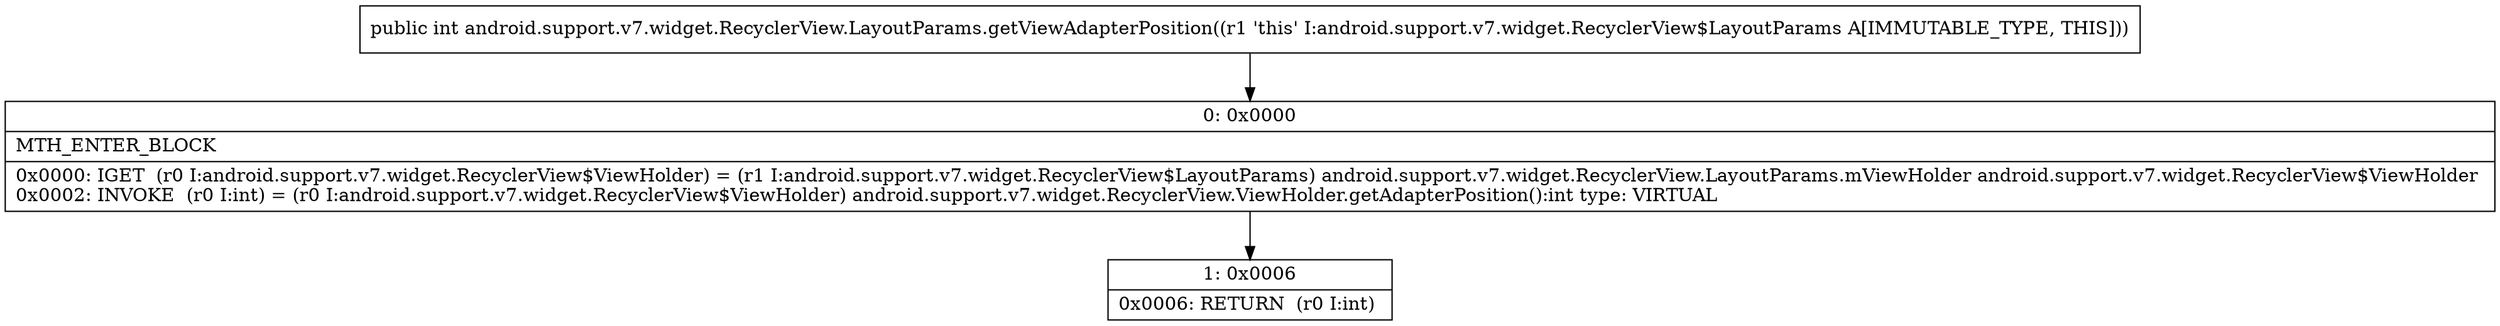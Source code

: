 digraph "CFG forandroid.support.v7.widget.RecyclerView.LayoutParams.getViewAdapterPosition()I" {
Node_0 [shape=record,label="{0\:\ 0x0000|MTH_ENTER_BLOCK\l|0x0000: IGET  (r0 I:android.support.v7.widget.RecyclerView$ViewHolder) = (r1 I:android.support.v7.widget.RecyclerView$LayoutParams) android.support.v7.widget.RecyclerView.LayoutParams.mViewHolder android.support.v7.widget.RecyclerView$ViewHolder \l0x0002: INVOKE  (r0 I:int) = (r0 I:android.support.v7.widget.RecyclerView$ViewHolder) android.support.v7.widget.RecyclerView.ViewHolder.getAdapterPosition():int type: VIRTUAL \l}"];
Node_1 [shape=record,label="{1\:\ 0x0006|0x0006: RETURN  (r0 I:int) \l}"];
MethodNode[shape=record,label="{public int android.support.v7.widget.RecyclerView.LayoutParams.getViewAdapterPosition((r1 'this' I:android.support.v7.widget.RecyclerView$LayoutParams A[IMMUTABLE_TYPE, THIS])) }"];
MethodNode -> Node_0;
Node_0 -> Node_1;
}

